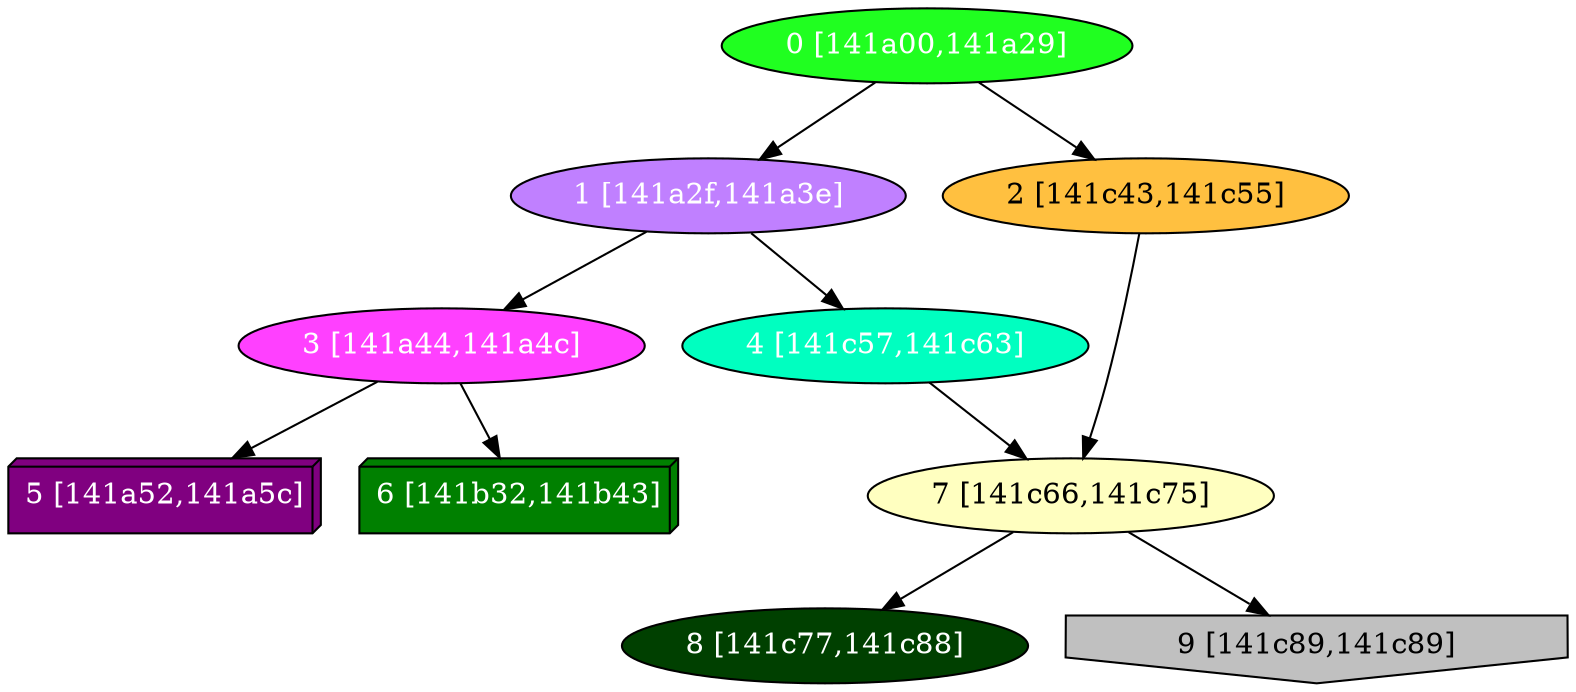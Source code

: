 diGraph libnss3{
	libnss3_0  [style=filled fillcolor="#20FF20" fontcolor="#ffffff" shape=oval label="0 [141a00,141a29]"]
	libnss3_1  [style=filled fillcolor="#C080FF" fontcolor="#ffffff" shape=oval label="1 [141a2f,141a3e]"]
	libnss3_2  [style=filled fillcolor="#FFC040" fontcolor="#000000" shape=oval label="2 [141c43,141c55]"]
	libnss3_3  [style=filled fillcolor="#FF40FF" fontcolor="#ffffff" shape=oval label="3 [141a44,141a4c]"]
	libnss3_4  [style=filled fillcolor="#00FFC0" fontcolor="#ffffff" shape=oval label="4 [141c57,141c63]"]
	libnss3_5  [style=filled fillcolor="#800080" fontcolor="#ffffff" shape=box3d label="5 [141a52,141a5c]"]
	libnss3_6  [style=filled fillcolor="#008000" fontcolor="#ffffff" shape=box3d label="6 [141b32,141b43]"]
	libnss3_7  [style=filled fillcolor="#FFFFC0" fontcolor="#000000" shape=oval label="7 [141c66,141c75]"]
	libnss3_8  [style=filled fillcolor="#004000" fontcolor="#ffffff" shape=oval label="8 [141c77,141c88]"]
	libnss3_9  [style=filled fillcolor="#C0C0C0" fontcolor="#000000" shape=invhouse label="9 [141c89,141c89]"]

	libnss3_0 -> libnss3_1
	libnss3_0 -> libnss3_2
	libnss3_1 -> libnss3_3
	libnss3_1 -> libnss3_4
	libnss3_2 -> libnss3_7
	libnss3_3 -> libnss3_5
	libnss3_3 -> libnss3_6
	libnss3_4 -> libnss3_7
	libnss3_7 -> libnss3_8
	libnss3_7 -> libnss3_9
}